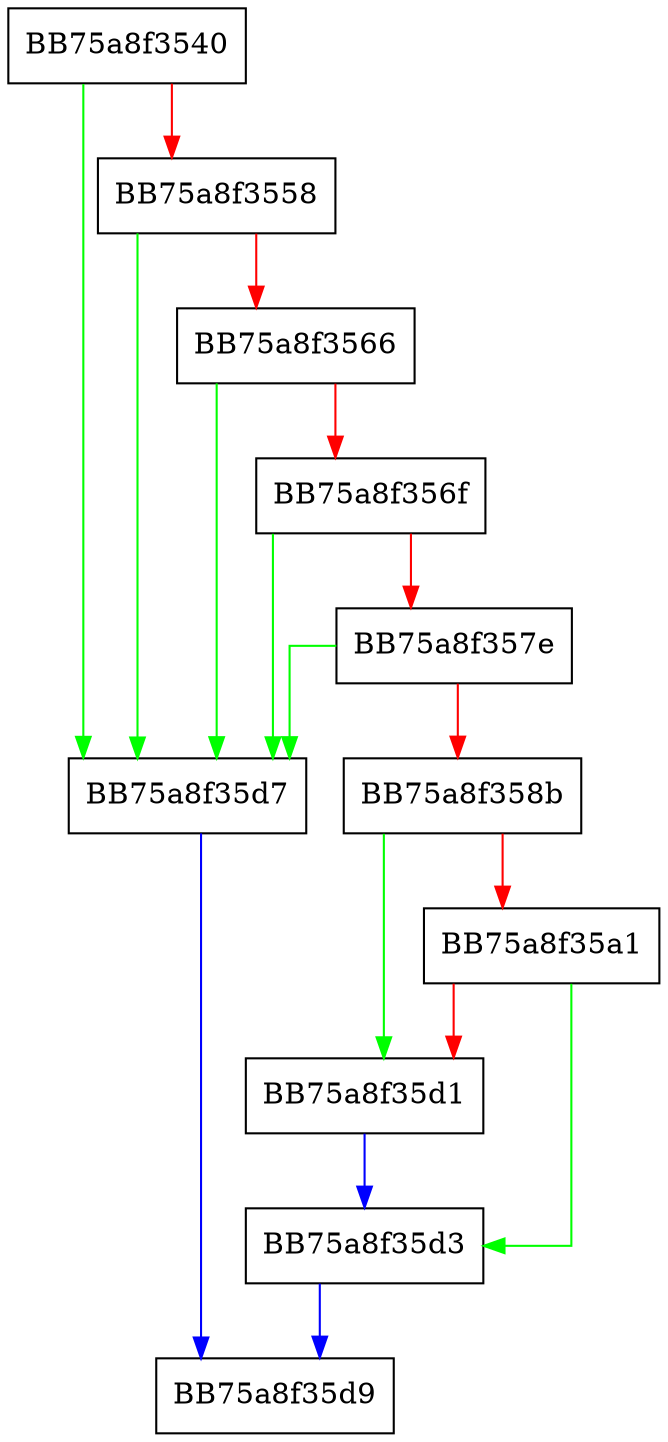 digraph init_buffer_pool {
  node [shape="box"];
  graph [splines=ortho];
  BB75a8f3540 -> BB75a8f35d7 [color="green"];
  BB75a8f3540 -> BB75a8f3558 [color="red"];
  BB75a8f3558 -> BB75a8f35d7 [color="green"];
  BB75a8f3558 -> BB75a8f3566 [color="red"];
  BB75a8f3566 -> BB75a8f35d7 [color="green"];
  BB75a8f3566 -> BB75a8f356f [color="red"];
  BB75a8f356f -> BB75a8f35d7 [color="green"];
  BB75a8f356f -> BB75a8f357e [color="red"];
  BB75a8f357e -> BB75a8f35d7 [color="green"];
  BB75a8f357e -> BB75a8f358b [color="red"];
  BB75a8f358b -> BB75a8f35d1 [color="green"];
  BB75a8f358b -> BB75a8f35a1 [color="red"];
  BB75a8f35a1 -> BB75a8f35d3 [color="green"];
  BB75a8f35a1 -> BB75a8f35d1 [color="red"];
  BB75a8f35d1 -> BB75a8f35d3 [color="blue"];
  BB75a8f35d3 -> BB75a8f35d9 [color="blue"];
  BB75a8f35d7 -> BB75a8f35d9 [color="blue"];
}